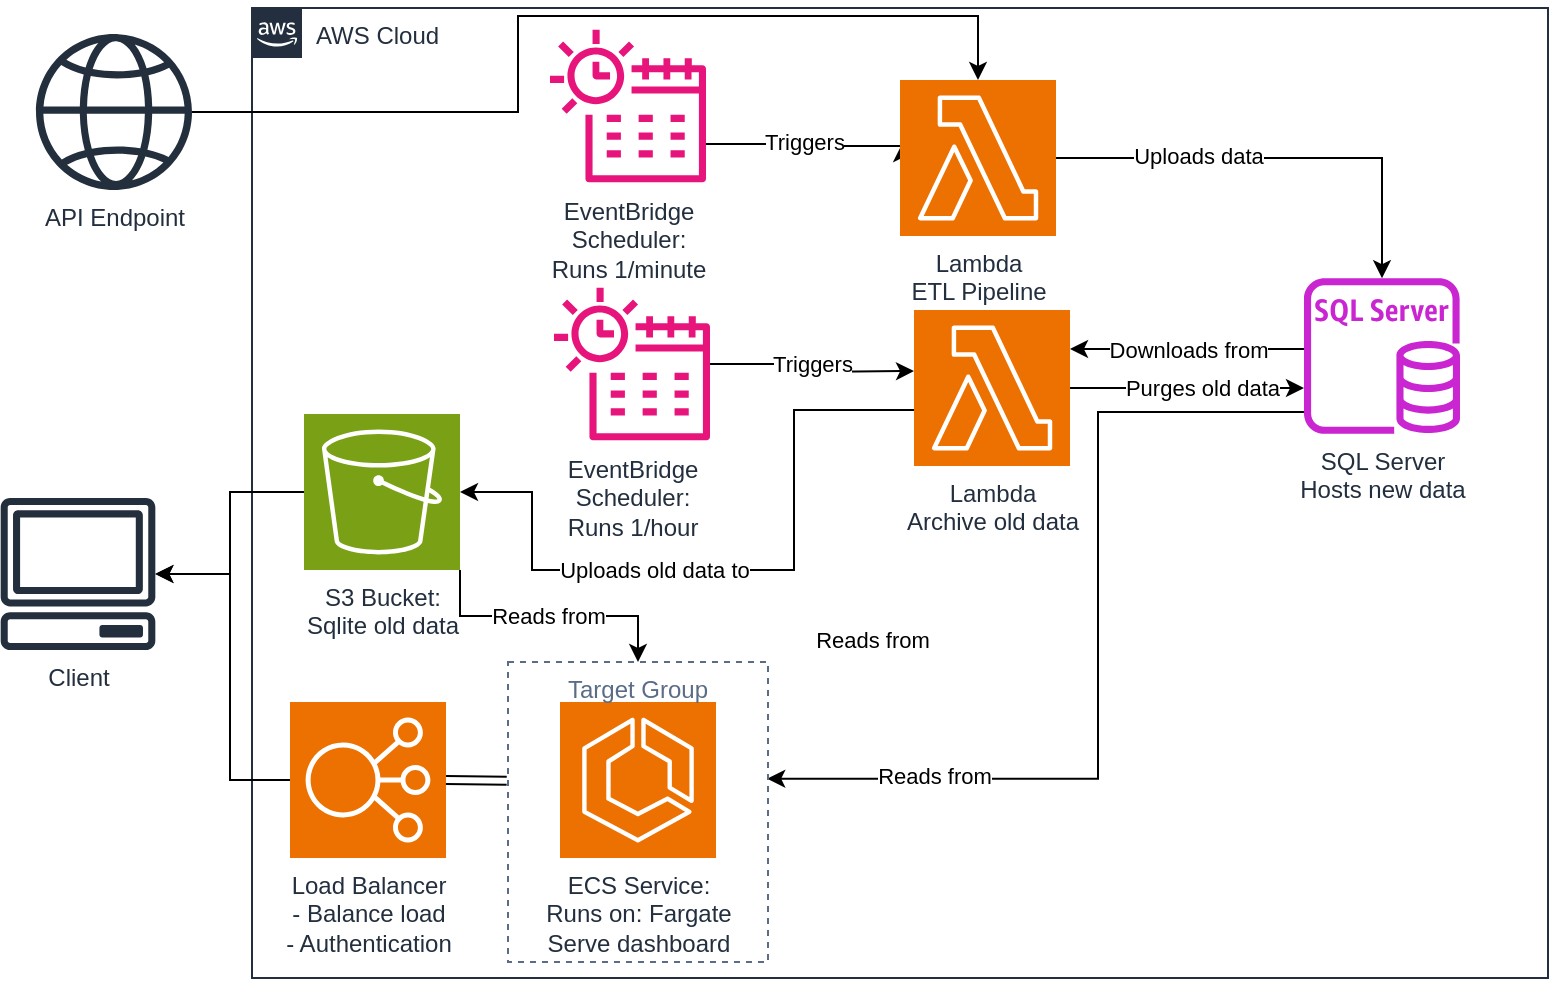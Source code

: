 <mxfile version="26.0.9">
  <diagram name="Page-1" id="6ygjFRmSkijKAJObdJnX">
    <mxGraphModel dx="1795" dy="1156" grid="0" gridSize="10" guides="1" tooltips="1" connect="1" arrows="1" fold="1" page="0" pageScale="1" pageWidth="827" pageHeight="1169" math="0" shadow="0">
      <root>
        <mxCell id="0" />
        <mxCell id="1" parent="0" />
        <mxCell id="-37iGGhnjQrLQyP11mv8-1" value="AWS Cloud" style="points=[[0,0],[0.25,0],[0.5,0],[0.75,0],[1,0],[1,0.25],[1,0.5],[1,0.75],[1,1],[0.75,1],[0.5,1],[0.25,1],[0,1],[0,0.75],[0,0.5],[0,0.25]];outlineConnect=0;gradientColor=none;html=1;whiteSpace=wrap;fontSize=12;fontStyle=0;container=1;pointerEvents=0;collapsible=0;recursiveResize=0;shape=mxgraph.aws4.group;grIcon=mxgraph.aws4.group_aws_cloud_alt;strokeColor=#232F3E;fillColor=none;verticalAlign=top;align=left;spacingLeft=30;fontColor=#232F3E;dashed=0;" parent="1" vertex="1">
          <mxGeometry x="-74" y="-121" width="648" height="485" as="geometry" />
        </mxCell>
        <mxCell id="D6DjH2f4VF0i5fweHY1O-27" value="Load Balancer&lt;div&gt;- Balance load&lt;/div&gt;&lt;div&gt;- Authentication&lt;/div&gt;" style="sketch=0;points=[[0,0,0],[0.25,0,0],[0.5,0,0],[0.75,0,0],[1,0,0],[0,1,0],[0.25,1,0],[0.5,1,0],[0.75,1,0],[1,1,0],[0,0.25,0],[0,0.5,0],[0,0.75,0],[1,0.25,0],[1,0.5,0],[1,0.75,0]];outlineConnect=0;fontColor=#232F3E;fillColor=#ED7100;strokeColor=#ffffff;dashed=0;verticalLabelPosition=bottom;verticalAlign=top;align=center;html=1;fontSize=12;fontStyle=0;aspect=fixed;shape=mxgraph.aws4.resourceIcon;resIcon=mxgraph.aws4.elastic_load_balancing;" parent="-37iGGhnjQrLQyP11mv8-1" vertex="1">
          <mxGeometry x="19" y="347" width="78" height="78" as="geometry" />
        </mxCell>
        <mxCell id="4ilEVjAGfF5Rj1ILG7FM-2" style="edgeStyle=orthogonalEdgeStyle;rounded=0;orthogonalLoop=1;jettySize=auto;html=1;exitX=1;exitY=1;exitDx=0;exitDy=0;exitPerimeter=0;entryX=0.5;entryY=0;entryDx=0;entryDy=0;" parent="-37iGGhnjQrLQyP11mv8-1" source="D6DjH2f4VF0i5fweHY1O-6" target="4ilEVjAGfF5Rj1ILG7FM-1" edge="1">
          <mxGeometry relative="1" as="geometry" />
        </mxCell>
        <mxCell id="4ilEVjAGfF5Rj1ILG7FM-3" value="Reads from" style="edgeLabel;html=1;align=center;verticalAlign=middle;resizable=0;points=[];" parent="4ilEVjAGfF5Rj1ILG7FM-2" vertex="1" connectable="0">
          <mxGeometry x="-0.007" relative="1" as="geometry">
            <mxPoint as="offset" />
          </mxGeometry>
        </mxCell>
        <mxCell id="D6DjH2f4VF0i5fweHY1O-6" value="S3 Bucket:&lt;div&gt;Sqlite old data&lt;/div&gt;" style="sketch=0;points=[[0,0,0],[0.25,0,0],[0.5,0,0],[0.75,0,0],[1,0,0],[0,1,0],[0.25,1,0],[0.5,1,0],[0.75,1,0],[1,1,0],[0,0.25,0],[0,0.5,0],[0,0.75,0],[1,0.25,0],[1,0.5,0],[1,0.75,0]];outlineConnect=0;fontColor=#232F3E;fillColor=#7AA116;strokeColor=#ffffff;dashed=0;verticalLabelPosition=bottom;verticalAlign=top;align=center;html=1;fontSize=12;fontStyle=0;aspect=fixed;shape=mxgraph.aws4.resourceIcon;resIcon=mxgraph.aws4.s3;" parent="-37iGGhnjQrLQyP11mv8-1" vertex="1">
          <mxGeometry x="26" y="203" width="78" height="78" as="geometry" />
        </mxCell>
        <mxCell id="qffSbH0ivqCNzRq5kQ6C-1" value="" style="edgeStyle=orthogonalEdgeStyle;rounded=0;orthogonalLoop=1;jettySize=auto;html=1;" parent="-37iGGhnjQrLQyP11mv8-1" source="D6DjH2f4VF0i5fweHY1O-10" edge="1">
          <mxGeometry relative="1" as="geometry">
            <mxPoint x="325" y="68" as="targetPoint" />
            <Array as="points">
              <mxPoint x="276" y="68" />
              <mxPoint x="276" y="69" />
            </Array>
          </mxGeometry>
        </mxCell>
        <mxCell id="qffSbH0ivqCNzRq5kQ6C-8" value="Triggers" style="edgeLabel;html=1;align=center;verticalAlign=middle;resizable=0;points=[];" parent="qffSbH0ivqCNzRq5kQ6C-1" vertex="1" connectable="0">
          <mxGeometry x="0.004" relative="1" as="geometry">
            <mxPoint y="-2" as="offset" />
          </mxGeometry>
        </mxCell>
        <mxCell id="D6DjH2f4VF0i5fweHY1O-10" value="EventBridge&lt;div&gt;Scheduler:&lt;/div&gt;&lt;div&gt;Runs 1/minute&lt;/div&gt;" style="sketch=0;outlineConnect=0;fontColor=#232F3E;gradientColor=none;fillColor=#E7157B;strokeColor=none;dashed=0;verticalLabelPosition=bottom;verticalAlign=top;align=center;html=1;fontSize=12;fontStyle=0;aspect=fixed;pointerEvents=1;shape=mxgraph.aws4.eventbridge_scheduler;" parent="-37iGGhnjQrLQyP11mv8-1" vertex="1">
          <mxGeometry x="149" y="10" width="78" height="78" as="geometry" />
        </mxCell>
        <mxCell id="D6DjH2f4VF0i5fweHY1O-8" value="ECS Service:&lt;div&gt;Runs on: Fargate&lt;/div&gt;&lt;div&gt;Serve dashboard&lt;/div&gt;" style="sketch=0;points=[[0,0,0],[0.25,0,0],[0.5,0,0],[0.75,0,0],[1,0,0],[0,1,0],[0.25,1,0],[0.5,1,0],[0.75,1,0],[1,1,0],[0,0.25,0],[0,0.5,0],[0,0.75,0],[1,0.25,0],[1,0.5,0],[1,0.75,0]];outlineConnect=0;fontColor=#232F3E;fillColor=#ED7100;strokeColor=#ffffff;dashed=0;verticalLabelPosition=bottom;verticalAlign=top;align=center;html=1;fontSize=12;fontStyle=0;aspect=fixed;shape=mxgraph.aws4.resourceIcon;resIcon=mxgraph.aws4.ecs;" parent="-37iGGhnjQrLQyP11mv8-1" vertex="1">
          <mxGeometry x="154" y="347" width="78" height="78" as="geometry" />
        </mxCell>
        <mxCell id="qffSbH0ivqCNzRq5kQ6C-4" value="EventBridge&lt;div&gt;Scheduler:&lt;/div&gt;&lt;div&gt;Runs 1/hour&lt;/div&gt;" style="sketch=0;outlineConnect=0;fontColor=#232F3E;gradientColor=none;fillColor=#E7157B;strokeColor=none;dashed=0;verticalLabelPosition=bottom;verticalAlign=top;align=center;html=1;fontSize=12;fontStyle=0;aspect=fixed;pointerEvents=1;shape=mxgraph.aws4.eventbridge_scheduler;" parent="-37iGGhnjQrLQyP11mv8-1" vertex="1">
          <mxGeometry x="151" y="139" width="78" height="78" as="geometry" />
        </mxCell>
        <mxCell id="h9riAmINbNEaAdtX3I6z-7" style="edgeStyle=orthogonalEdgeStyle;rounded=0;orthogonalLoop=1;jettySize=auto;html=1;" parent="-37iGGhnjQrLQyP11mv8-1" source="qffSbH0ivqCNzRq5kQ6C-5" target="h9riAmINbNEaAdtX3I6z-1" edge="1">
          <mxGeometry relative="1" as="geometry" />
        </mxCell>
        <mxCell id="h9riAmINbNEaAdtX3I6z-8" value="Uploads data" style="edgeLabel;html=1;align=center;verticalAlign=middle;resizable=0;points=[];" parent="h9riAmINbNEaAdtX3I6z-7" vertex="1" connectable="0">
          <mxGeometry x="-0.363" y="1" relative="1" as="geometry">
            <mxPoint as="offset" />
          </mxGeometry>
        </mxCell>
        <mxCell id="qffSbH0ivqCNzRq5kQ6C-5" value="Lambda&lt;div&gt;ETL Pipeline&lt;/div&gt;" style="sketch=0;points=[[0,0,0],[0.25,0,0],[0.5,0,0],[0.75,0,0],[1,0,0],[0,1,0],[0.25,1,0],[0.5,1,0],[0.75,1,0],[1,1,0],[0,0.25,0],[0,0.5,0],[0,0.75,0],[1,0.25,0],[1,0.5,0],[1,0.75,0]];outlineConnect=0;fontColor=#232F3E;fillColor=#ED7100;strokeColor=#ffffff;dashed=0;verticalLabelPosition=bottom;verticalAlign=top;align=center;html=1;fontSize=12;fontStyle=0;aspect=fixed;shape=mxgraph.aws4.resourceIcon;resIcon=mxgraph.aws4.lambda;" parent="-37iGGhnjQrLQyP11mv8-1" vertex="1">
          <mxGeometry x="324" y="36" width="78" height="78" as="geometry" />
        </mxCell>
        <mxCell id="qffSbH0ivqCNzRq5kQ6C-6" style="edgeStyle=orthogonalEdgeStyle;rounded=0;orthogonalLoop=1;jettySize=auto;html=1;entryX=0;entryY=0.25;entryDx=0;entryDy=0;entryPerimeter=0;" parent="-37iGGhnjQrLQyP11mv8-1" source="qffSbH0ivqCNzRq5kQ6C-4" edge="1">
          <mxGeometry relative="1" as="geometry">
            <mxPoint x="331" y="181.5" as="targetPoint" />
          </mxGeometry>
        </mxCell>
        <mxCell id="qffSbH0ivqCNzRq5kQ6C-7" value="Triggers" style="edgeLabel;html=1;align=center;verticalAlign=middle;resizable=0;points=[];" parent="qffSbH0ivqCNzRq5kQ6C-6" vertex="1" connectable="0">
          <mxGeometry x="-0.071" y="-1" relative="1" as="geometry">
            <mxPoint x="2" y="-1" as="offset" />
          </mxGeometry>
        </mxCell>
        <mxCell id="qffSbH0ivqCNzRq5kQ6C-9" style="edgeStyle=orthogonalEdgeStyle;rounded=0;orthogonalLoop=1;jettySize=auto;html=1;entryX=1;entryY=0.5;entryDx=0;entryDy=0;entryPerimeter=0;" parent="-37iGGhnjQrLQyP11mv8-1" target="D6DjH2f4VF0i5fweHY1O-6" edge="1">
          <mxGeometry relative="1" as="geometry">
            <mxPoint x="331" y="201" as="sourcePoint" />
            <Array as="points">
              <mxPoint x="271" y="201" />
              <mxPoint x="271" y="281" />
              <mxPoint x="140" y="281" />
              <mxPoint x="140" y="242" />
            </Array>
          </mxGeometry>
        </mxCell>
        <mxCell id="4ilEVjAGfF5Rj1ILG7FM-4" value="Uploads old data to" style="edgeLabel;html=1;align=center;verticalAlign=middle;resizable=0;points=[];" parent="qffSbH0ivqCNzRq5kQ6C-9" vertex="1" connectable="0">
          <mxGeometry x="0.249" relative="1" as="geometry">
            <mxPoint x="6" as="offset" />
          </mxGeometry>
        </mxCell>
        <mxCell id="qffSbH0ivqCNzRq5kQ6C-17" value="" style="shape=link;html=1;rounded=0;exitX=1;exitY=0.5;exitDx=0;exitDy=0;exitPerimeter=0;entryX=-0.005;entryY=0.396;entryDx=0;entryDy=0;entryPerimeter=0;" parent="-37iGGhnjQrLQyP11mv8-1" source="D6DjH2f4VF0i5fweHY1O-27" edge="1" target="4ilEVjAGfF5Rj1ILG7FM-1">
          <mxGeometry width="100" relative="1" as="geometry">
            <mxPoint x="97" y="383" as="sourcePoint" />
            <mxPoint x="126" y="386" as="targetPoint" />
          </mxGeometry>
        </mxCell>
        <mxCell id="h9riAmINbNEaAdtX3I6z-2" style="edgeStyle=orthogonalEdgeStyle;rounded=0;orthogonalLoop=1;jettySize=auto;html=1;" parent="-37iGGhnjQrLQyP11mv8-1" source="qffSbH0ivqCNzRq5kQ6C-22" target="h9riAmINbNEaAdtX3I6z-1" edge="1">
          <mxGeometry relative="1" as="geometry">
            <Array as="points">
              <mxPoint x="523" y="190" />
              <mxPoint x="523" y="190" />
            </Array>
          </mxGeometry>
        </mxCell>
        <mxCell id="h9riAmINbNEaAdtX3I6z-3" value="Purges old data" style="edgeLabel;html=1;align=center;verticalAlign=middle;resizable=0;points=[];" parent="h9riAmINbNEaAdtX3I6z-2" vertex="1" connectable="0">
          <mxGeometry x="-0.512" relative="1" as="geometry">
            <mxPoint x="37" as="offset" />
          </mxGeometry>
        </mxCell>
        <mxCell id="qffSbH0ivqCNzRq5kQ6C-22" value="Lambda&lt;div&gt;Archive old data&lt;/div&gt;" style="sketch=0;points=[[0,0,0],[0.25,0,0],[0.5,0,0],[0.75,0,0],[1,0,0],[0,1,0],[0.25,1,0],[0.5,1,0],[0.75,1,0],[1,1,0],[0,0.25,0],[0,0.5,0],[0,0.75,0],[1,0.25,0],[1,0.5,0],[1,0.75,0]];outlineConnect=0;fontColor=#232F3E;fillColor=#ED7100;strokeColor=#ffffff;dashed=0;verticalLabelPosition=bottom;verticalAlign=top;align=center;html=1;fontSize=12;fontStyle=0;aspect=fixed;shape=mxgraph.aws4.resourceIcon;resIcon=mxgraph.aws4.lambda;" parent="-37iGGhnjQrLQyP11mv8-1" vertex="1">
          <mxGeometry x="331" y="151" width="78" height="78" as="geometry" />
        </mxCell>
        <mxCell id="qffSbH0ivqCNzRq5kQ6C-18" style="edgeStyle=orthogonalEdgeStyle;rounded=0;orthogonalLoop=1;jettySize=auto;html=1;entryX=0.997;entryY=0.389;entryDx=0;entryDy=0;entryPerimeter=0;" parent="-37iGGhnjQrLQyP11mv8-1" source="h9riAmINbNEaAdtX3I6z-1" target="4ilEVjAGfF5Rj1ILG7FM-1" edge="1">
          <mxGeometry relative="1" as="geometry">
            <Array as="points">
              <mxPoint x="423" y="202" />
              <mxPoint x="423" y="385" />
            </Array>
            <mxPoint x="560" y="209" as="sourcePoint" />
          </mxGeometry>
        </mxCell>
        <mxCell id="qffSbH0ivqCNzRq5kQ6C-19" value="Reads from" style="edgeLabel;html=1;align=center;verticalAlign=middle;resizable=0;points=[];" parent="qffSbH0ivqCNzRq5kQ6C-18" vertex="1" connectable="0">
          <mxGeometry x="-0.045" y="-1" relative="1" as="geometry">
            <mxPoint x="-112" y="1" as="offset" />
          </mxGeometry>
        </mxCell>
        <mxCell id="h9riAmINbNEaAdtX3I6z-9" value="Reads from" style="edgeLabel;html=1;align=center;verticalAlign=middle;resizable=0;points=[];" parent="qffSbH0ivqCNzRq5kQ6C-18" vertex="1" connectable="0">
          <mxGeometry x="0.632" y="-2" relative="1" as="geometry">
            <mxPoint as="offset" />
          </mxGeometry>
        </mxCell>
        <mxCell id="h9riAmINbNEaAdtX3I6z-1" value="SQL Server&lt;div&gt;Hosts new data&lt;/div&gt;" style="sketch=0;outlineConnect=0;fontColor=#232F3E;gradientColor=none;fillColor=#C925D1;strokeColor=none;dashed=0;verticalLabelPosition=bottom;verticalAlign=top;align=center;html=1;fontSize=12;fontStyle=0;aspect=fixed;pointerEvents=1;shape=mxgraph.aws4.rds_sql_server_instance;" parent="-37iGGhnjQrLQyP11mv8-1" vertex="1">
          <mxGeometry x="526" y="135" width="78" height="78" as="geometry" />
        </mxCell>
        <mxCell id="h9riAmINbNEaAdtX3I6z-5" style="edgeStyle=orthogonalEdgeStyle;rounded=0;orthogonalLoop=1;jettySize=auto;html=1;entryX=1;entryY=0.25;entryDx=0;entryDy=0;entryPerimeter=0;" parent="-37iGGhnjQrLQyP11mv8-1" source="h9riAmINbNEaAdtX3I6z-1" target="qffSbH0ivqCNzRq5kQ6C-22" edge="1">
          <mxGeometry relative="1" as="geometry">
            <Array as="points">
              <mxPoint x="486" y="171" />
            </Array>
          </mxGeometry>
        </mxCell>
        <mxCell id="h9riAmINbNEaAdtX3I6z-6" value="Downloads from" style="edgeLabel;html=1;align=center;verticalAlign=middle;resizable=0;points=[];" parent="h9riAmINbNEaAdtX3I6z-5" vertex="1" connectable="0">
          <mxGeometry x="-0.006" relative="1" as="geometry">
            <mxPoint as="offset" />
          </mxGeometry>
        </mxCell>
        <mxCell id="4ilEVjAGfF5Rj1ILG7FM-1" value="Target Group" style="fillColor=none;strokeColor=#5A6C86;dashed=1;verticalAlign=top;fontStyle=0;fontColor=#5A6C86;whiteSpace=wrap;html=1;" parent="-37iGGhnjQrLQyP11mv8-1" vertex="1">
          <mxGeometry x="128" y="327" width="130" height="150" as="geometry" />
        </mxCell>
        <mxCell id="D6DjH2f4VF0i5fweHY1O-2" value="API Endpoint" style="sketch=0;outlineConnect=0;fontColor=#232F3E;gradientColor=none;fillColor=#232F3D;strokeColor=none;dashed=0;verticalLabelPosition=bottom;verticalAlign=top;align=center;html=1;fontSize=12;fontStyle=0;aspect=fixed;pointerEvents=1;shape=mxgraph.aws4.globe;" parent="1" vertex="1">
          <mxGeometry x="-182" y="-108" width="78" height="78" as="geometry" />
        </mxCell>
        <mxCell id="D6DjH2f4VF0i5fweHY1O-3" value="Client" style="sketch=0;outlineConnect=0;fontColor=#232F3E;gradientColor=none;fillColor=#232F3D;strokeColor=none;dashed=0;verticalLabelPosition=bottom;verticalAlign=top;align=center;html=1;fontSize=12;fontStyle=0;aspect=fixed;pointerEvents=1;shape=mxgraph.aws4.client;" parent="1" vertex="1">
          <mxGeometry x="-200" y="124" width="78" height="76" as="geometry" />
        </mxCell>
        <mxCell id="D6DjH2f4VF0i5fweHY1O-32" value="" style="edgeStyle=orthogonalEdgeStyle;rounded=0;orthogonalLoop=1;jettySize=auto;html=1;" parent="1" source="D6DjH2f4VF0i5fweHY1O-6" target="D6DjH2f4VF0i5fweHY1O-3" edge="1">
          <mxGeometry relative="1" as="geometry">
            <Array as="points">
              <mxPoint x="-85" y="121" />
              <mxPoint x="-85" y="162" />
            </Array>
          </mxGeometry>
        </mxCell>
        <mxCell id="D6DjH2f4VF0i5fweHY1O-33" value="" style="edgeStyle=orthogonalEdgeStyle;rounded=0;orthogonalLoop=1;jettySize=auto;html=1;" parent="1" source="D6DjH2f4VF0i5fweHY1O-27" target="D6DjH2f4VF0i5fweHY1O-3" edge="1">
          <mxGeometry relative="1" as="geometry">
            <Array as="points">
              <mxPoint x="-85" y="265" />
              <mxPoint x="-85" y="162" />
            </Array>
          </mxGeometry>
        </mxCell>
        <mxCell id="qffSbH0ivqCNzRq5kQ6C-2" style="edgeStyle=orthogonalEdgeStyle;rounded=0;orthogonalLoop=1;jettySize=auto;html=1;entryX=0.5;entryY=0;entryDx=0;entryDy=0;entryPerimeter=0;" parent="1" source="D6DjH2f4VF0i5fweHY1O-2" target="qffSbH0ivqCNzRq5kQ6C-5" edge="1">
          <mxGeometry relative="1" as="geometry">
            <mxPoint x="290" y="-92" as="targetPoint" />
            <Array as="points">
              <mxPoint x="59" y="-69" />
              <mxPoint x="59" y="-117" />
              <mxPoint x="289" y="-117" />
            </Array>
          </mxGeometry>
        </mxCell>
      </root>
    </mxGraphModel>
  </diagram>
</mxfile>
